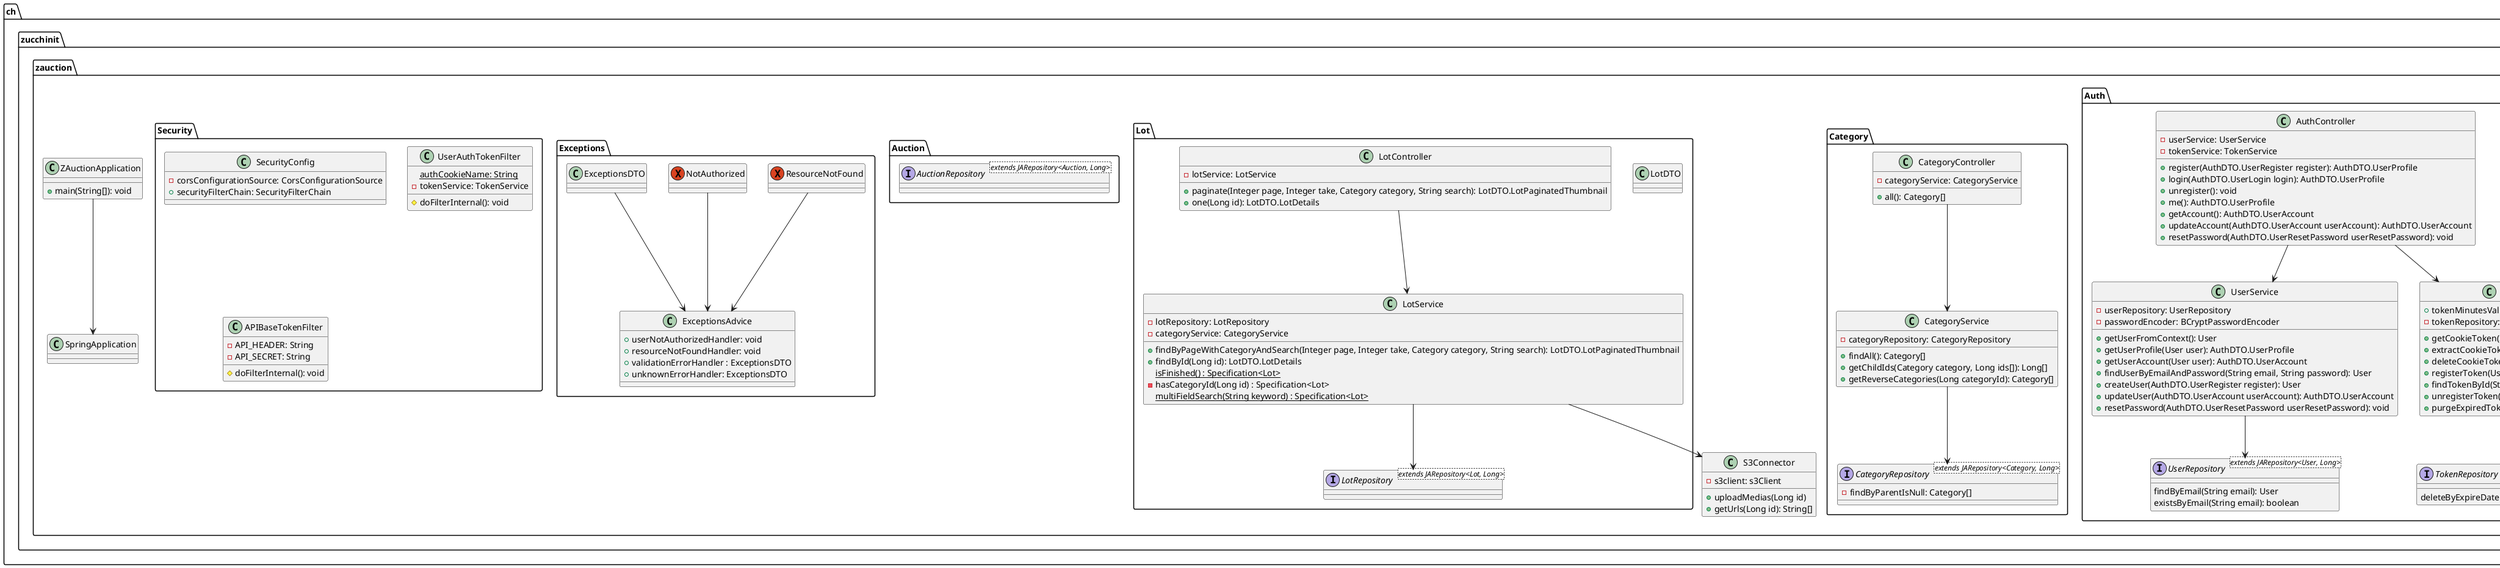 @startuml

package ch.zucchinit.zauction {
    class SpringApplication
    class ZAuctionApplication {
        +main(String[]): void
    }
    "ZAuctionApplication" --> "SpringApplication"

    package Auth {
        interface UserRepository<extends JARepository<User, Long>>{
            findByEmail(String email): User
            existsByEmail(String email): boolean
        }
        interface TokenRepository<extends JARepository<Token, Long>>{
            deleteByExpireDateBefore(DateTime: date): void
        }
        class AuthDTO
        class AuthController {
            -userService: UserService
            -tokenService: TokenService
            +register(AuthDTO.UserRegister register): AuthDTO.UserProfile
            +login(AuthDTO.UserLogin login): AuthDTO.UserProfile
            +unregister(): void
            +me(): AuthDTO.UserProfile
            +getAccount(): AuthDTO.UserAccount
            +updateAccount(AuthDTO.UserAccount userAccount): AuthDTO.UserAccount
            +resetPassword(AuthDTO.UserResetPassword userResetPassword): void
        }
        class UserService {
            -userRepository: UserRepository
            -passwordEncoder: BCryptPasswordEncoder
            +getUserFromContext(): User
            +getUserProfile(User user): AuthDTO.UserProfile
            +getUserAccount(User user): AuthDTO.UserAccount
            +findUserByEmailAndPassword(String email, String password): User
            +createUser(AuthDTO.UserRegister register): User
            +updateUser(AuthDTO.UserAccount userAccount): AuthDTO.UserAccount
            +resetPassword(AuthDTO.UserResetPassword userResetPassword): void
        }
        class TokenService {
            +tokenMinutesValidity: Integer
            -tokenRepository: TokenRepository
            +getCookieToken(String tokenValue): Cookie
            +extractCookieToken(Cookie[] cookies): Cookie
            +deleteCookieToken(): Cookie
            +registerToken(User user): void
            +findTokenById(String tokenValue): Token
            +unregisterToken(Token token): void
            +purgeExpiredTokens(): void
        }

        "AuthController" --> "UserService"
        "AuthController" --> "TokenService"
        "UserService" --> "UserRepository"
        "TokenService" --> "TokenRepository"
    }

    package Category {
        interface CategoryRepository<extends JARepository<Category, Long>> {
            -findByParentIsNull: Category[]
        }
        class CategoryController {
            -categoryService: CategoryService
            +all(): Category[]
        }
        class CategoryService {
            -categoryRepository: CategoryRepository
            +findAll(): Category[]
            +getChildIds(Category category, Long ids[]): Long[]
            +getReverseCategories(Long categoryId): Category[]
        }

        "CategoryController" --> "CategoryService"
        "CategoryService" --> "CategoryRepository"
    }

    package Lot {
        interface LotRepository<extends JARepository<Lot, Long>>
        class LotDTO
        class LotController {
            -lotService: LotService
            +paginate(Integer page, Integer take, Category category, String search): LotDTO.LotPaginatedThumbnail
            +one(Long id): LotDTO.LotDetails
        }
        class LotService {
            -lotRepository: LotRepository
            -categoryService: CategoryService
            +findByPageWithCategoryAndSearch(Integer page, Integer take, Category category, String search): LotDTO.LotPaginatedThumbnail
            +findById(Long id): LotDTO.LotDetails
            {static} isFinished() : Specification<Lot>
            -hasCategoryId(Long id) : Specification<Lot>
            {static} multiFieldSearch(String keyword) : Specification<Lot>
        }

        "LotController" --> "LotService"
        "LotService" --> "LotRepository"
    }

    package Auction {
        interface AuctionRepository<extends JARepository<Auction, Long>>
   }

    package Exceptions {
        exception "ResourceNotFound"
        exception "NotAuthorized"
        class "ExceptionsDTO" {}
        class ExceptionsAdvice {
            +userNotAuthorizedHandler: void
            +resourceNotFoundHandler: void
            +validationErrorHandler : ExceptionsDTO
            +unknownErrorHandler: ExceptionsDTO
        }

        "ResourceNotFound" --> "ExceptionsAdvice"
        "NotAuthorized" --> "ExceptionsAdvice"
        "ExceptionsDTO" --> "ExceptionsAdvice"
    }

    package Security {
        class SecurityConfig {
            -corsConfigurationSource: CorsConfigurationSource
            +securityFilterChain: SecurityFilterChain
        }

        class UserAuthTokenFilter {
            {static} authCookieName: String
            -tokenService: TokenService
            #doFilterInternal(): void
        }

        class APIBaseTokenFilter {
            -API_HEADER: String
            -API_SECRET: String
            #doFilterInternal(): void
        }
    }

    class S3Connector {
        -s3client: s3Client
        +uploadMedias(Long id)
        +getUrls(Long id): String[]
    }
    "LotService" --> "S3Connector"
}

@enduml